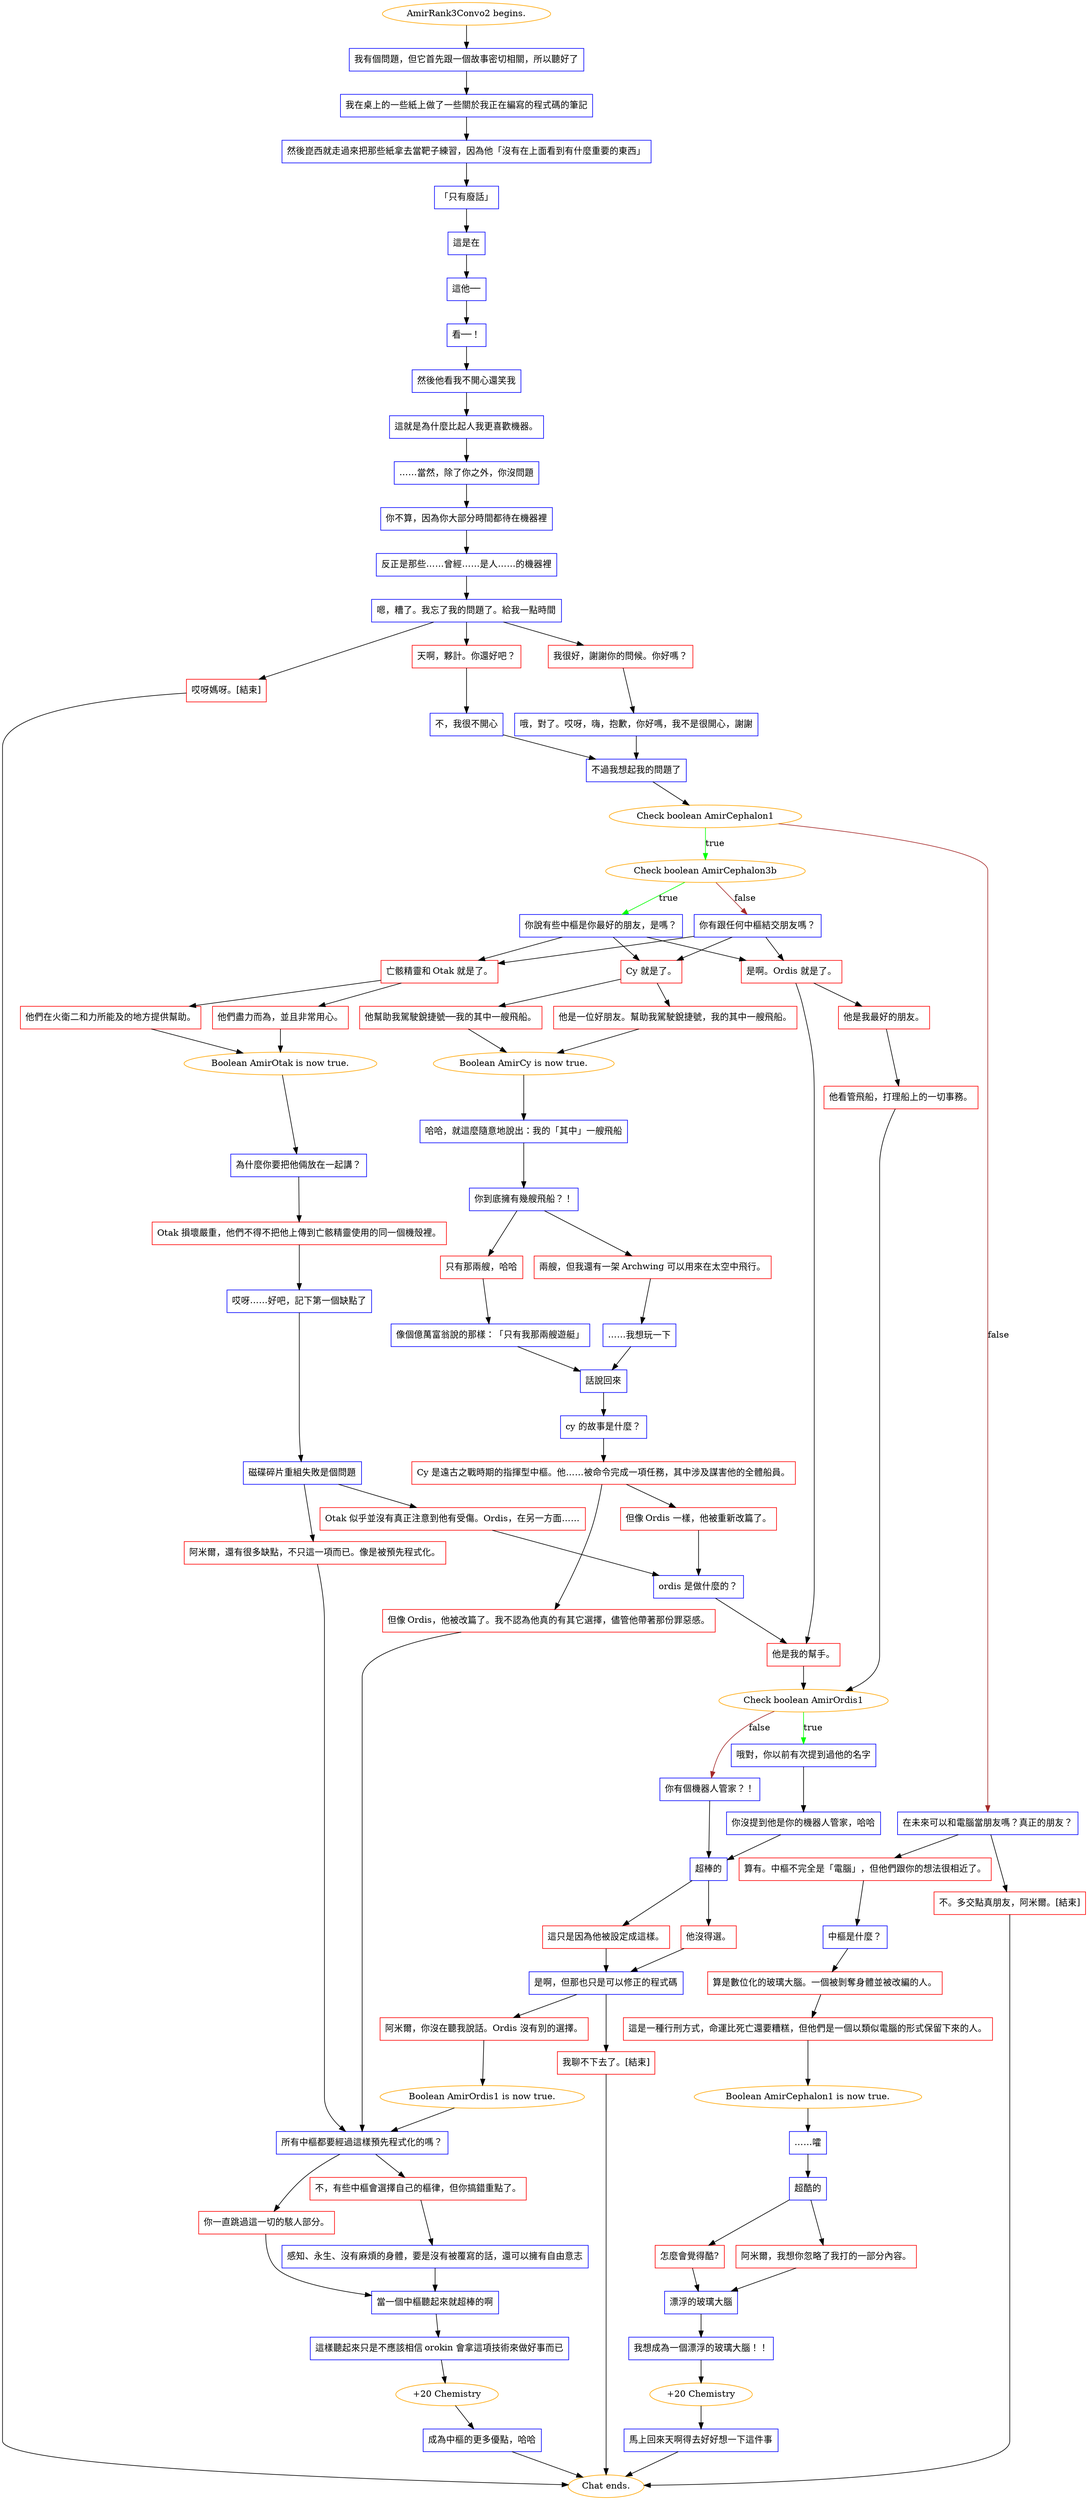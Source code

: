 digraph {
	"AmirRank3Convo2 begins." [color=orange];
		"AmirRank3Convo2 begins." -> j3277743291;
	j3277743291 [label="我有個問題，但它首先跟一個故事密切相關，所以聽好了",shape=box,color=blue];
		j3277743291 -> j2112317626;
	j2112317626 [label="我在桌上的一些紙上做了一些關於我正在編寫的程式碼的筆記",shape=box,color=blue];
		j2112317626 -> j1723315222;
	j1723315222 [label="然後崑西就走過來把那些紙拿去當靶子練習，因為他「沒有在上面看到有什麼重要的東西」",shape=box,color=blue];
		j1723315222 -> j522511946;
	j522511946 [label="「只有廢話」",shape=box,color=blue];
		j522511946 -> j3055588080;
	j3055588080 [label="這是在",shape=box,color=blue];
		j3055588080 -> j980499345;
	j980499345 [label="這他──",shape=box,color=blue];
		j980499345 -> j951080378;
	j951080378 [label="看──！",shape=box,color=blue];
		j951080378 -> j38591419;
	j38591419 [label="然後他看我不開心還笑我",shape=box,color=blue];
		j38591419 -> j643414567;
	j643414567 [label="這就是為什麼比起人我更喜歡機器。",shape=box,color=blue];
		j643414567 -> j519924039;
	j519924039 [label="……當然，除了你之外，你沒問題",shape=box,color=blue];
		j519924039 -> j4043396920;
	j4043396920 [label="你不算，因為你大部分時間都待在機器裡",shape=box,color=blue];
		j4043396920 -> j2905505330;
	j2905505330 [label="反正是那些……曾經……是人……的機器裡",shape=box,color=blue];
		j2905505330 -> j2592766172;
	j2592766172 [label="嗯，糟了。我忘了我的問題了。給我一點時間",shape=box,color=blue];
		j2592766172 -> j2934225527;
		j2592766172 -> j2818572299;
		j2592766172 -> j1357006195;
	j2934225527 [label="我很好，謝謝你的問候。你好嗎？",shape=box,color=red];
		j2934225527 -> j2272788573;
	j2818572299 [label="天啊，夥計。你還好吧？",shape=box,color=red];
		j2818572299 -> j3193715550;
	j1357006195 [label="哎呀媽呀。[結束]",shape=box,color=red];
		j1357006195 -> "Chat ends.";
	j2272788573 [label="哦，對了。哎呀，嗨，抱歉，你好嗎，我不是很開心，謝謝",shape=box,color=blue];
		j2272788573 -> j4231668090;
	j3193715550 [label="不，我很不開心",shape=box,color=blue];
		j3193715550 -> j4231668090;
	"Chat ends." [color=orange];
	j4231668090 [label="不過我想起我的問題了",shape=box,color=blue];
		j4231668090 -> j983067739;
	j983067739 [label="Check boolean AmirCephalon1",color=orange];
		j983067739 -> j2632229335 [label=true,color=green];
		j983067739 -> j2167158571 [label=false,color=brown];
	j2632229335 [label="Check boolean AmirCephalon3b",color=orange];
		j2632229335 -> j4163469648 [label=true,color=green];
		j2632229335 -> j2591797797 [label=false,color=brown];
	j2167158571 [label="在未來可以和電腦當朋友嗎？真正的朋友？",shape=box,color=blue];
		j2167158571 -> j817211029;
		j2167158571 -> j1033893711;
	j4163469648 [label="你說有些中樞是你最好的朋友，是嗎？",shape=box,color=blue];
		j4163469648 -> j3832528060;
		j4163469648 -> j2792599121;
		j4163469648 -> j3586509453;
	j2591797797 [label="你有跟任何中樞結交朋友嗎？",shape=box,color=blue];
		j2591797797 -> j3832528060;
		j2591797797 -> j2792599121;
		j2591797797 -> j3586509453;
	j817211029 [label="不。多交點真朋友，阿米爾。[結束]",shape=box,color=red];
		j817211029 -> "Chat ends.";
	j1033893711 [label="算有。中樞不完全是「電腦」，但他們跟你的想法很相近了。",shape=box,color=red];
		j1033893711 -> j1439366321;
	j3832528060 [label="是啊。Ordis 就是了。",shape=box,color=red];
		j3832528060 -> j591630467;
		j3832528060 -> j200415187;
	j2792599121 [label="亡骸精靈和 Otak 就是了。",shape=box,color=red];
		j2792599121 -> j3748850216;
		j2792599121 -> j4028029733;
	j3586509453 [label="Cy 就是了。",shape=box,color=red];
		j3586509453 -> j1695020747;
		j3586509453 -> j284481093;
	j1439366321 [label="中樞是什麼？",shape=box,color=blue];
		j1439366321 -> j3164275808;
	j591630467 [label="他是我的幫手。",shape=box,color=red];
		j591630467 -> j1835984608;
	j200415187 [label="他是我最好的朋友。",shape=box,color=red];
		j200415187 -> j3351956699;
	j3748850216 [label="他們在火衛二和力所能及的地方提供幫助。",shape=box,color=red];
		j3748850216 -> j2630511384;
	j4028029733 [label="他們盡力而為，並且非常用心。",shape=box,color=red];
		j4028029733 -> j2630511384;
	j1695020747 [label="他幫助我駕駛銳捷號──我的其中一艘飛船。",shape=box,color=red];
		j1695020747 -> j313960116;
	j284481093 [label="他是一位好朋友。幫助我駕駛銳捷號，我的其中一艘飛船。",shape=box,color=red];
		j284481093 -> j313960116;
	j3164275808 [label="算是數位化的玻璃大腦。一個被剝奪身體並被改編的人。",shape=box,color=red];
		j3164275808 -> j44744552;
	j1835984608 [label="Check boolean AmirOrdis1",color=orange];
		j1835984608 -> j1891690898 [label=true,color=green];
		j1835984608 -> j3414842284 [label=false,color=brown];
	j3351956699 [label="他看管飛船，打理船上的一切事務。",shape=box,color=red];
		j3351956699 -> j1835984608;
	j2630511384 [label="Boolean AmirOtak is now true.",color=orange];
		j2630511384 -> j437813294;
	j313960116 [label="Boolean AmirCy is now true.",color=orange];
		j313960116 -> j1551197694;
	j44744552 [label="這是一種行刑方式，命運比死亡還要糟糕，但他們是一個以類似電腦的形式保留下來的人。",shape=box,color=red];
		j44744552 -> j804226735;
	j1891690898 [label="哦對，你以前有次提到過他的名字",shape=box,color=blue];
		j1891690898 -> j3491882942;
	j3414842284 [label="你有個機器人管家？！",shape=box,color=blue];
		j3414842284 -> j4078913600;
	j437813294 [label="為什麼你要把他倆放在一起講？",shape=box,color=blue];
		j437813294 -> j2798496453;
	j1551197694 [label="哈哈，就這麼隨意地說出：我的「其中」一艘飛船",shape=box,color=blue];
		j1551197694 -> j1135515691;
	j804226735 [label="Boolean AmirCephalon1 is now true.",color=orange];
		j804226735 -> j3804975881;
	j3491882942 [label="你沒提到他是你的機器人管家，哈哈",shape=box,color=blue];
		j3491882942 -> j4078913600;
	j4078913600 [label="超棒的",shape=box,color=blue];
		j4078913600 -> j2125104959;
		j4078913600 -> j3157753080;
	j2798496453 [label="Otak 損壞嚴重，他們不得不把他上傳到亡骸精靈使用的同一個機殼裡。",shape=box,color=red];
		j2798496453 -> j534411433;
	j1135515691 [label="你到底擁有幾艘飛船？！",shape=box,color=blue];
		j1135515691 -> j1139087529;
		j1135515691 -> j3193389342;
	j3804975881 [label="……嚯",shape=box,color=blue];
		j3804975881 -> j3432006779;
	j2125104959 [label="他沒得選。",shape=box,color=red];
		j2125104959 -> j2999904106;
	j3157753080 [label="這只是因為他被設定成這樣。",shape=box,color=red];
		j3157753080 -> j2999904106;
	j534411433 [label="哎呀……好吧，記下第一個缺點了",shape=box,color=blue];
		j534411433 -> j462710705;
	j1139087529 [label="只有那兩艘，哈哈",shape=box,color=red];
		j1139087529 -> j831281053;
	j3193389342 [label="兩艘，但我還有一架 Archwing 可以用來在太空中飛行。",shape=box,color=red];
		j3193389342 -> j1220573140;
	j3432006779 [label="超酷的",shape=box,color=blue];
		j3432006779 -> j3816672934;
		j3432006779 -> j1517391116;
	j2999904106 [label="是啊，但那也只是可以修正的程式碼",shape=box,color=blue];
		j2999904106 -> j3298316218;
		j2999904106 -> j3952156548;
	j462710705 [label="磁碟碎片重組失敗是個問題",shape=box,color=blue];
		j462710705 -> j2594580755;
		j462710705 -> j3015920471;
	j831281053 [label="像個億萬富翁說的那樣：「只有我那兩艘遊艇」",shape=box,color=blue];
		j831281053 -> j251925819;
	j1220573140 [label="……我想玩一下",shape=box,color=blue];
		j1220573140 -> j251925819;
	j3816672934 [label="阿米爾，我想你忽略了我打的一部分內容。",shape=box,color=red];
		j3816672934 -> j3089576288;
	j1517391116 [label="怎麼會覺得酷?",shape=box,color=red];
		j1517391116 -> j3089576288;
	j3298316218 [label="我聊不下去了。[結束]",shape=box,color=red];
		j3298316218 -> "Chat ends.";
	j3952156548 [label="阿米爾，你沒在聽我說話。Ordis 沒有別的選擇。",shape=box,color=red];
		j3952156548 -> j1177726868;
	j2594580755 [label="Otak 似乎並沒有真正注意到他有受傷。Ordis，在另一方面……",shape=box,color=red];
		j2594580755 -> j3486588042;
	j3015920471 [label="阿米爾，還有很多缺點，不只這一項而已。像是被預先程式化。",shape=box,color=red];
		j3015920471 -> j363214748;
	j251925819 [label="話說回來",shape=box,color=blue];
		j251925819 -> j1882145627;
	j3089576288 [label="漂浮的玻璃大腦",shape=box,color=blue];
		j3089576288 -> j2852691755;
	j1177726868 [label="Boolean AmirOrdis1 is now true.",color=orange];
		j1177726868 -> j363214748;
	j3486588042 [label="ordis 是做什麼的？",shape=box,color=blue];
		j3486588042 -> j591630467;
	j363214748 [label="所有中樞都要經過這樣預先程式化的嗎？",shape=box,color=blue];
		j363214748 -> j2441541604;
		j363214748 -> j4123785269;
	j1882145627 [label="cy 的故事是什麼？",shape=box,color=blue];
		j1882145627 -> j3298247698;
	j2852691755 [label="我想成為一個漂浮的玻璃大腦！！",shape=box,color=blue];
		j2852691755 -> j853832595;
	j2441541604 [label="不，有些中樞會選擇自己的樞律，但你搞錯重點了。",shape=box,color=red];
		j2441541604 -> j800256172;
	j4123785269 [label="你一直跳過這一切的駭人部分。",shape=box,color=red];
		j4123785269 -> j874766835;
	j3298247698 [label="Cy 是遠古之戰時期的指揮型中樞。他……被命令完成一項任務，其中涉及謀害他的全體船員。",shape=box,color=red];
		j3298247698 -> j2991835479;
		j3298247698 -> j3179031704;
	j853832595 [label="+20 Chemistry",color=orange];
		j853832595 -> j3831781587;
	j800256172 [label="感知、永生、沒有麻煩的身體，要是沒有被覆寫的話，還可以擁有自由意志",shape=box,color=blue];
		j800256172 -> j874766835;
	j874766835 [label="當一個中樞聽起來就超棒的啊",shape=box,color=blue];
		j874766835 -> j1009583321;
	j2991835479 [label="但像 Ordis 一樣，他被重新改篇了。",shape=box,color=red];
		j2991835479 -> j3486588042;
	j3179031704 [label="但像 Ordis，他被改篇了。我不認為他真的有其它選擇，儘管他帶著那份罪惡感。",shape=box,color=red];
		j3179031704 -> j363214748;
	j3831781587 [label="馬上回來天啊得去好好想一下這件事",shape=box,color=blue];
		j3831781587 -> "Chat ends.";
	j1009583321 [label="這樣聽起來只是不應該相信 orokin 會拿這項技術來做好事而已",shape=box,color=blue];
		j1009583321 -> j3270601596;
	j3270601596 [label="+20 Chemistry",color=orange];
		j3270601596 -> j1442802470;
	j1442802470 [label="成為中樞的更多優點，哈哈",shape=box,color=blue];
		j1442802470 -> "Chat ends.";
}